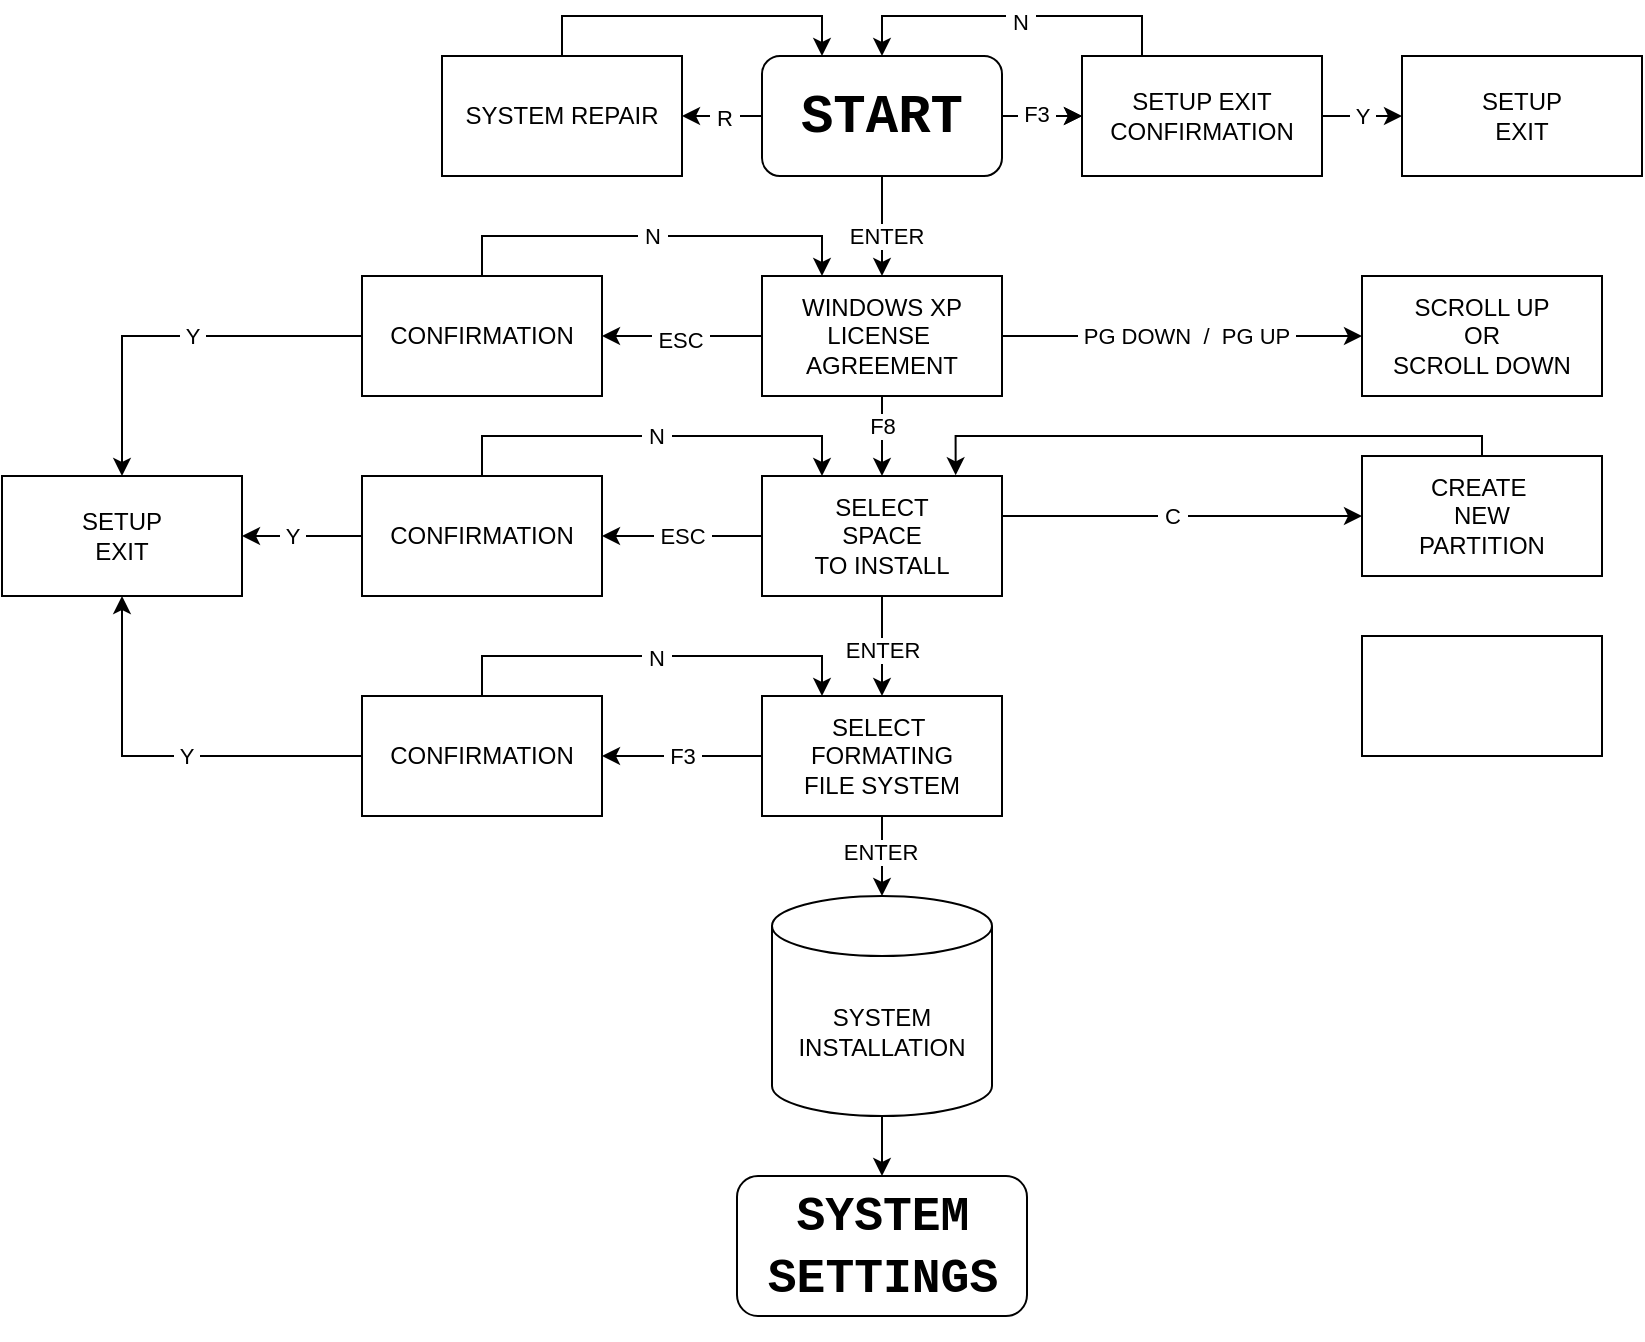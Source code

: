 <mxfile version="23.1.7" type="github">
  <diagram name="Page-1" id="JdkNF4K9cN7tJPSVeCAk">
    <mxGraphModel dx="2053" dy="629" grid="1" gridSize="10" guides="1" tooltips="1" connect="1" arrows="1" fold="1" page="1" pageScale="1" pageWidth="827" pageHeight="1169" math="0" shadow="0">
      <root>
        <mxCell id="0" />
        <mxCell id="1" parent="0" />
        <mxCell id="L1vMIyxiB3jzv3_uINoZ-43" value="" style="edgeStyle=orthogonalEdgeStyle;rounded=0;orthogonalLoop=1;jettySize=auto;html=1;" parent="1" source="L1vMIyxiB3jzv3_uINoZ-2" target="L1vMIyxiB3jzv3_uINoZ-42" edge="1">
          <mxGeometry relative="1" as="geometry" />
        </mxCell>
        <mxCell id="L1vMIyxiB3jzv3_uINoZ-46" value="ENTER" style="edgeLabel;html=1;align=center;verticalAlign=middle;resizable=0;points=[];" parent="L1vMIyxiB3jzv3_uINoZ-43" vertex="1" connectable="0">
          <mxGeometry x="0.193" y="2" relative="1" as="geometry">
            <mxPoint as="offset" />
          </mxGeometry>
        </mxCell>
        <mxCell id="L1vMIyxiB3jzv3_uINoZ-48" value="" style="edgeStyle=orthogonalEdgeStyle;rounded=0;orthogonalLoop=1;jettySize=auto;html=1;" parent="1" source="L1vMIyxiB3jzv3_uINoZ-2" target="L1vMIyxiB3jzv3_uINoZ-47" edge="1">
          <mxGeometry relative="1" as="geometry" />
        </mxCell>
        <mxCell id="L1vMIyxiB3jzv3_uINoZ-49" value="" style="edgeStyle=orthogonalEdgeStyle;rounded=0;orthogonalLoop=1;jettySize=auto;html=1;" parent="1" source="L1vMIyxiB3jzv3_uINoZ-2" target="L1vMIyxiB3jzv3_uINoZ-47" edge="1">
          <mxGeometry relative="1" as="geometry" />
        </mxCell>
        <mxCell id="L1vMIyxiB3jzv3_uINoZ-51" value="&amp;nbsp;F3&amp;nbsp;" style="edgeLabel;html=1;align=center;verticalAlign=middle;resizable=0;points=[];" parent="L1vMIyxiB3jzv3_uINoZ-49" vertex="1" connectable="0">
          <mxGeometry x="-0.065" y="1" relative="1" as="geometry">
            <mxPoint x="-2" as="offset" />
          </mxGeometry>
        </mxCell>
        <mxCell id="L1vMIyxiB3jzv3_uINoZ-58" style="edgeStyle=orthogonalEdgeStyle;rounded=0;orthogonalLoop=1;jettySize=auto;html=1;exitX=0;exitY=0.5;exitDx=0;exitDy=0;entryX=1;entryY=0.5;entryDx=0;entryDy=0;" parent="1" source="L1vMIyxiB3jzv3_uINoZ-2" target="L1vMIyxiB3jzv3_uINoZ-57" edge="1">
          <mxGeometry relative="1" as="geometry" />
        </mxCell>
        <mxCell id="L1vMIyxiB3jzv3_uINoZ-59" value="&amp;nbsp;R&amp;nbsp;" style="edgeLabel;html=1;align=center;verticalAlign=middle;resizable=0;points=[];" parent="L1vMIyxiB3jzv3_uINoZ-58" vertex="1" connectable="0">
          <mxGeometry x="-0.053" y="1" relative="1" as="geometry">
            <mxPoint as="offset" />
          </mxGeometry>
        </mxCell>
        <mxCell id="L1vMIyxiB3jzv3_uINoZ-2" value="&lt;h1 style=&quot;line-height: 140%;&quot;&gt;&lt;font style=&quot;font-size: 27px;&quot; face=&quot;Courier New&quot;&gt;START&lt;/font&gt;&lt;/h1&gt;" style="rounded=1;whiteSpace=wrap;html=1;" parent="1" vertex="1">
          <mxGeometry x="340" y="40" width="120" height="60" as="geometry" />
        </mxCell>
        <mxCell id="L1vMIyxiB3jzv3_uINoZ-62" style="edgeStyle=orthogonalEdgeStyle;rounded=0;orthogonalLoop=1;jettySize=auto;html=1;exitX=0.5;exitY=1;exitDx=0;exitDy=0;" parent="1" source="L1vMIyxiB3jzv3_uINoZ-42" target="L1vMIyxiB3jzv3_uINoZ-61" edge="1">
          <mxGeometry relative="1" as="geometry" />
        </mxCell>
        <mxCell id="L1vMIyxiB3jzv3_uINoZ-63" value="&amp;nbsp;F8&amp;nbsp;" style="edgeLabel;html=1;align=center;verticalAlign=middle;resizable=0;points=[];" parent="L1vMIyxiB3jzv3_uINoZ-62" vertex="1" connectable="0">
          <mxGeometry x="0.05" relative="1" as="geometry">
            <mxPoint y="-6" as="offset" />
          </mxGeometry>
        </mxCell>
        <mxCell id="L1vMIyxiB3jzv3_uINoZ-74" style="edgeStyle=orthogonalEdgeStyle;rounded=0;orthogonalLoop=1;jettySize=auto;html=1;exitX=0;exitY=0.5;exitDx=0;exitDy=0;entryX=1;entryY=0.5;entryDx=0;entryDy=0;" parent="1" source="L1vMIyxiB3jzv3_uINoZ-42" target="L1vMIyxiB3jzv3_uINoZ-73" edge="1">
          <mxGeometry relative="1" as="geometry" />
        </mxCell>
        <mxCell id="L1vMIyxiB3jzv3_uINoZ-75" value="&amp;nbsp;ESC&amp;nbsp;" style="edgeLabel;html=1;align=center;verticalAlign=middle;resizable=0;points=[];" parent="L1vMIyxiB3jzv3_uINoZ-74" vertex="1" connectable="0">
          <mxGeometry x="0.024" y="2" relative="1" as="geometry">
            <mxPoint as="offset" />
          </mxGeometry>
        </mxCell>
        <mxCell id="L1vMIyxiB3jzv3_uINoZ-83" style="edgeStyle=orthogonalEdgeStyle;rounded=0;orthogonalLoop=1;jettySize=auto;html=1;exitX=1;exitY=0.5;exitDx=0;exitDy=0;entryX=0;entryY=0.5;entryDx=0;entryDy=0;" parent="1" source="L1vMIyxiB3jzv3_uINoZ-42" target="L1vMIyxiB3jzv3_uINoZ-82" edge="1">
          <mxGeometry relative="1" as="geometry" />
        </mxCell>
        <mxCell id="L1vMIyxiB3jzv3_uINoZ-84" value="&amp;nbsp;PG DOWN&amp;nbsp; /&amp;nbsp; PG UP&amp;nbsp;" style="edgeLabel;html=1;align=center;verticalAlign=middle;resizable=0;points=[];" parent="L1vMIyxiB3jzv3_uINoZ-83" vertex="1" connectable="0">
          <mxGeometry x="0.015" y="-4" relative="1" as="geometry">
            <mxPoint y="-4" as="offset" />
          </mxGeometry>
        </mxCell>
        <mxCell id="L1vMIyxiB3jzv3_uINoZ-42" value="WINDOWS XP&lt;br&gt;LICENSE&amp;nbsp;&lt;br&gt;AGREEMENT" style="rounded=0;whiteSpace=wrap;html=1;" parent="1" vertex="1">
          <mxGeometry x="340" y="150" width="120" height="60" as="geometry" />
        </mxCell>
        <mxCell id="L1vMIyxiB3jzv3_uINoZ-52" style="edgeStyle=orthogonalEdgeStyle;rounded=0;orthogonalLoop=1;jettySize=auto;html=1;exitX=0.25;exitY=0;exitDx=0;exitDy=0;entryX=0.5;entryY=0;entryDx=0;entryDy=0;" parent="1" source="L1vMIyxiB3jzv3_uINoZ-47" target="L1vMIyxiB3jzv3_uINoZ-2" edge="1">
          <mxGeometry relative="1" as="geometry">
            <mxPoint x="530.471" y="10" as="targetPoint" />
          </mxGeometry>
        </mxCell>
        <mxCell id="L1vMIyxiB3jzv3_uINoZ-53" value="&amp;nbsp;N&amp;nbsp;" style="edgeLabel;html=1;align=center;verticalAlign=middle;resizable=0;points=[];" parent="L1vMIyxiB3jzv3_uINoZ-52" vertex="1" connectable="0">
          <mxGeometry x="-0.037" y="3" relative="1" as="geometry">
            <mxPoint x="1" as="offset" />
          </mxGeometry>
        </mxCell>
        <mxCell id="L1vMIyxiB3jzv3_uINoZ-56" value="&amp;nbsp;Y&amp;nbsp;" style="edgeStyle=orthogonalEdgeStyle;rounded=0;orthogonalLoop=1;jettySize=auto;html=1;exitX=1;exitY=0.5;exitDx=0;exitDy=0;entryX=0;entryY=0.5;entryDx=0;entryDy=0;" parent="1" source="L1vMIyxiB3jzv3_uINoZ-47" target="L1vMIyxiB3jzv3_uINoZ-55" edge="1">
          <mxGeometry relative="1" as="geometry" />
        </mxCell>
        <mxCell id="L1vMIyxiB3jzv3_uINoZ-47" value="SETUP EXIT&lt;br&gt;CONFIRMATION" style="rounded=0;whiteSpace=wrap;html=1;" parent="1" vertex="1">
          <mxGeometry x="500" y="40" width="120" height="60" as="geometry" />
        </mxCell>
        <mxCell id="L1vMIyxiB3jzv3_uINoZ-55" value="SETUP&lt;br&gt;EXIT" style="rounded=0;whiteSpace=wrap;html=1;" parent="1" vertex="1">
          <mxGeometry x="660" y="40" width="120" height="60" as="geometry" />
        </mxCell>
        <mxCell id="L1vMIyxiB3jzv3_uINoZ-60" style="edgeStyle=orthogonalEdgeStyle;rounded=0;orthogonalLoop=1;jettySize=auto;html=1;exitX=0.5;exitY=0;exitDx=0;exitDy=0;entryX=0.25;entryY=0;entryDx=0;entryDy=0;" parent="1" source="L1vMIyxiB3jzv3_uINoZ-57" target="L1vMIyxiB3jzv3_uINoZ-2" edge="1">
          <mxGeometry relative="1" as="geometry">
            <mxPoint x="239.882" y="10" as="targetPoint" />
          </mxGeometry>
        </mxCell>
        <mxCell id="L1vMIyxiB3jzv3_uINoZ-57" value="SYSTEM REPAIR" style="rounded=0;whiteSpace=wrap;html=1;" parent="1" vertex="1">
          <mxGeometry x="180" y="40" width="120" height="60" as="geometry" />
        </mxCell>
        <mxCell id="L1vMIyxiB3jzv3_uINoZ-66" style="edgeStyle=orthogonalEdgeStyle;rounded=0;orthogonalLoop=1;jettySize=auto;html=1;exitX=0.5;exitY=1;exitDx=0;exitDy=0;entryX=0.5;entryY=0;entryDx=0;entryDy=0;" parent="1" source="L1vMIyxiB3jzv3_uINoZ-61" target="L1vMIyxiB3jzv3_uINoZ-65" edge="1">
          <mxGeometry relative="1" as="geometry" />
        </mxCell>
        <mxCell id="L1vMIyxiB3jzv3_uINoZ-67" value="&amp;nbsp;ENTER&amp;nbsp;" style="edgeLabel;html=1;align=center;verticalAlign=middle;resizable=0;points=[];" parent="L1vMIyxiB3jzv3_uINoZ-66" vertex="1" connectable="0">
          <mxGeometry x="-0.274" relative="1" as="geometry">
            <mxPoint y="9" as="offset" />
          </mxGeometry>
        </mxCell>
        <mxCell id="L1vMIyxiB3jzv3_uINoZ-97" style="edgeStyle=orthogonalEdgeStyle;rounded=0;orthogonalLoop=1;jettySize=auto;html=1;exitX=0;exitY=0.5;exitDx=0;exitDy=0;entryX=1;entryY=0.5;entryDx=0;entryDy=0;" parent="1" source="L1vMIyxiB3jzv3_uINoZ-61" target="L1vMIyxiB3jzv3_uINoZ-95" edge="1">
          <mxGeometry relative="1" as="geometry" />
        </mxCell>
        <mxCell id="L1vMIyxiB3jzv3_uINoZ-98" value="&amp;nbsp;ESC&amp;nbsp;" style="edgeLabel;html=1;align=center;verticalAlign=middle;resizable=0;points=[];" parent="L1vMIyxiB3jzv3_uINoZ-97" vertex="1" connectable="0">
          <mxGeometry x="0.026" y="-1" relative="1" as="geometry">
            <mxPoint x="1" y="1" as="offset" />
          </mxGeometry>
        </mxCell>
        <mxCell id="L1vMIyxiB3jzv3_uINoZ-101" style="edgeStyle=orthogonalEdgeStyle;rounded=0;orthogonalLoop=1;jettySize=auto;html=1;exitX=1;exitY=0.25;exitDx=0;exitDy=0;" parent="1" source="L1vMIyxiB3jzv3_uINoZ-61" target="L1vMIyxiB3jzv3_uINoZ-102" edge="1">
          <mxGeometry relative="1" as="geometry">
            <mxPoint x="590" y="264.793" as="targetPoint" />
            <Array as="points">
              <mxPoint x="460" y="270" />
            </Array>
          </mxGeometry>
        </mxCell>
        <mxCell id="L1vMIyxiB3jzv3_uINoZ-103" value="&amp;nbsp;C&amp;nbsp;" style="edgeLabel;html=1;align=center;verticalAlign=middle;resizable=0;points=[];" parent="L1vMIyxiB3jzv3_uINoZ-101" vertex="1" connectable="0">
          <mxGeometry x="-0.035" y="-2" relative="1" as="geometry">
            <mxPoint y="-2" as="offset" />
          </mxGeometry>
        </mxCell>
        <mxCell id="L1vMIyxiB3jzv3_uINoZ-61" value="SELECT&lt;br&gt;SPACE&lt;br&gt;TO INSTALL" style="rounded=0;whiteSpace=wrap;html=1;" parent="1" vertex="1">
          <mxGeometry x="340" y="250" width="120" height="60" as="geometry" />
        </mxCell>
        <mxCell id="L1vMIyxiB3jzv3_uINoZ-112" style="edgeStyle=orthogonalEdgeStyle;rounded=0;orthogonalLoop=1;jettySize=auto;html=1;exitX=0;exitY=0.5;exitDx=0;exitDy=0;entryX=1;entryY=0.5;entryDx=0;entryDy=0;" parent="1" source="L1vMIyxiB3jzv3_uINoZ-65" target="L1vMIyxiB3jzv3_uINoZ-110" edge="1">
          <mxGeometry relative="1" as="geometry" />
        </mxCell>
        <mxCell id="L1vMIyxiB3jzv3_uINoZ-65" value="SELECT&amp;nbsp;&lt;br&gt;FORMATING&lt;br&gt;FILE SYSTEM" style="rounded=0;whiteSpace=wrap;html=1;" parent="1" vertex="1">
          <mxGeometry x="340" y="360" width="120" height="60" as="geometry" />
        </mxCell>
        <mxCell id="L1vMIyxiB3jzv3_uINoZ-72" style="edgeStyle=orthogonalEdgeStyle;rounded=0;orthogonalLoop=1;jettySize=auto;html=1;exitX=0.5;exitY=1;exitDx=0;exitDy=0;exitPerimeter=0;entryX=0.5;entryY=0;entryDx=0;entryDy=0;" parent="1" source="L1vMIyxiB3jzv3_uINoZ-68" target="L1vMIyxiB3jzv3_uINoZ-71" edge="1">
          <mxGeometry relative="1" as="geometry" />
        </mxCell>
        <mxCell id="L1vMIyxiB3jzv3_uINoZ-68" value="SYSTEM&lt;br&gt;INSTALLATION" style="shape=cylinder3;whiteSpace=wrap;html=1;boundedLbl=1;backgroundOutline=1;size=15;" parent="1" vertex="1">
          <mxGeometry x="345" y="460" width="110" height="110" as="geometry" />
        </mxCell>
        <mxCell id="L1vMIyxiB3jzv3_uINoZ-69" style="edgeStyle=orthogonalEdgeStyle;rounded=0;orthogonalLoop=1;jettySize=auto;html=1;exitX=0.5;exitY=1;exitDx=0;exitDy=0;entryX=0.5;entryY=0;entryDx=0;entryDy=0;entryPerimeter=0;" parent="1" source="L1vMIyxiB3jzv3_uINoZ-65" target="L1vMIyxiB3jzv3_uINoZ-68" edge="1">
          <mxGeometry relative="1" as="geometry" />
        </mxCell>
        <mxCell id="L1vMIyxiB3jzv3_uINoZ-70" value="ENTER" style="edgeLabel;html=1;align=center;verticalAlign=middle;resizable=0;points=[];" parent="L1vMIyxiB3jzv3_uINoZ-69" vertex="1" connectable="0">
          <mxGeometry x="-0.128" y="-1" relative="1" as="geometry">
            <mxPoint as="offset" />
          </mxGeometry>
        </mxCell>
        <mxCell id="L1vMIyxiB3jzv3_uINoZ-71" value="&lt;h1&gt;&lt;font face=&quot;Courier New&quot;&gt;SYSTEM&lt;br&gt;SETTINGS&lt;/font&gt;&lt;/h1&gt;" style="rounded=1;whiteSpace=wrap;html=1;" parent="1" vertex="1">
          <mxGeometry x="327.5" y="600" width="145" height="70" as="geometry" />
        </mxCell>
        <mxCell id="L1vMIyxiB3jzv3_uINoZ-76" style="edgeStyle=orthogonalEdgeStyle;rounded=0;orthogonalLoop=1;jettySize=auto;html=1;exitX=0.5;exitY=0;exitDx=0;exitDy=0;entryX=0.25;entryY=0;entryDx=0;entryDy=0;" parent="1" source="L1vMIyxiB3jzv3_uINoZ-73" target="L1vMIyxiB3jzv3_uINoZ-42" edge="1">
          <mxGeometry relative="1" as="geometry" />
        </mxCell>
        <mxCell id="L1vMIyxiB3jzv3_uINoZ-78" value="&amp;nbsp;N&amp;nbsp;" style="edgeLabel;html=1;align=center;verticalAlign=middle;resizable=0;points=[];" parent="L1vMIyxiB3jzv3_uINoZ-76" vertex="1" connectable="0">
          <mxGeometry x="-0.004" relative="1" as="geometry">
            <mxPoint as="offset" />
          </mxGeometry>
        </mxCell>
        <mxCell id="L1vMIyxiB3jzv3_uINoZ-80" style="edgeStyle=orthogonalEdgeStyle;rounded=0;orthogonalLoop=1;jettySize=auto;html=1;exitX=0;exitY=0.5;exitDx=0;exitDy=0;entryX=0.5;entryY=0;entryDx=0;entryDy=0;" parent="1" source="L1vMIyxiB3jzv3_uINoZ-73" target="L1vMIyxiB3jzv3_uINoZ-96" edge="1">
          <mxGeometry relative="1" as="geometry">
            <mxPoint x="80" y="180" as="targetPoint" />
          </mxGeometry>
        </mxCell>
        <mxCell id="L1vMIyxiB3jzv3_uINoZ-81" value="&amp;nbsp;Y&amp;nbsp;" style="edgeLabel;html=1;align=center;verticalAlign=middle;resizable=0;points=[];" parent="L1vMIyxiB3jzv3_uINoZ-80" vertex="1" connectable="0">
          <mxGeometry x="-0.243" y="-2" relative="1" as="geometry">
            <mxPoint x="-13" y="2" as="offset" />
          </mxGeometry>
        </mxCell>
        <mxCell id="L1vMIyxiB3jzv3_uINoZ-73" value="CONFIRMATION" style="rounded=0;whiteSpace=wrap;html=1;" parent="1" vertex="1">
          <mxGeometry x="140" y="150" width="120" height="60" as="geometry" />
        </mxCell>
        <mxCell id="L1vMIyxiB3jzv3_uINoZ-82" value="SCROLL UP&lt;br&gt;OR&lt;br&gt;SCROLL DOWN" style="rounded=0;whiteSpace=wrap;html=1;" parent="1" vertex="1">
          <mxGeometry x="640" y="150" width="120" height="60" as="geometry" />
        </mxCell>
        <mxCell id="L1vMIyxiB3jzv3_uINoZ-93" style="edgeStyle=orthogonalEdgeStyle;rounded=0;orthogonalLoop=1;jettySize=auto;html=1;exitX=0;exitY=0.5;exitDx=0;exitDy=0;entryX=1;entryY=0.5;entryDx=0;entryDy=0;" parent="1" source="L1vMIyxiB3jzv3_uINoZ-95" target="L1vMIyxiB3jzv3_uINoZ-96" edge="1">
          <mxGeometry relative="1" as="geometry" />
        </mxCell>
        <mxCell id="L1vMIyxiB3jzv3_uINoZ-94" value="&amp;nbsp;Y&amp;nbsp;" style="edgeLabel;html=1;align=center;verticalAlign=middle;resizable=0;points=[];" parent="L1vMIyxiB3jzv3_uINoZ-93" vertex="1" connectable="0">
          <mxGeometry x="-0.243" y="-2" relative="1" as="geometry">
            <mxPoint x="-13" y="2" as="offset" />
          </mxGeometry>
        </mxCell>
        <mxCell id="L1vMIyxiB3jzv3_uINoZ-99" style="edgeStyle=orthogonalEdgeStyle;rounded=0;orthogonalLoop=1;jettySize=auto;html=1;exitX=0.5;exitY=0;exitDx=0;exitDy=0;entryX=0.25;entryY=0;entryDx=0;entryDy=0;" parent="1" source="L1vMIyxiB3jzv3_uINoZ-95" target="L1vMIyxiB3jzv3_uINoZ-61" edge="1">
          <mxGeometry relative="1" as="geometry" />
        </mxCell>
        <mxCell id="L1vMIyxiB3jzv3_uINoZ-100" value="&amp;nbsp;N&amp;nbsp;" style="edgeLabel;html=1;align=center;verticalAlign=middle;resizable=0;points=[];" parent="L1vMIyxiB3jzv3_uINoZ-99" vertex="1" connectable="0">
          <mxGeometry x="0.015" y="-4" relative="1" as="geometry">
            <mxPoint y="-4" as="offset" />
          </mxGeometry>
        </mxCell>
        <mxCell id="L1vMIyxiB3jzv3_uINoZ-95" value="CONFIRMATION" style="rounded=0;whiteSpace=wrap;html=1;" parent="1" vertex="1">
          <mxGeometry x="140" y="250" width="120" height="60" as="geometry" />
        </mxCell>
        <mxCell id="L1vMIyxiB3jzv3_uINoZ-96" value="SETUP&lt;br&gt;EXIT" style="rounded=0;whiteSpace=wrap;html=1;" parent="1" vertex="1">
          <mxGeometry x="-40" y="250" width="120" height="60" as="geometry" />
        </mxCell>
        <mxCell id="L1vMIyxiB3jzv3_uINoZ-102" value="CREATE&amp;nbsp;&lt;br&gt;NEW&lt;br&gt;PARTITION" style="rounded=0;whiteSpace=wrap;html=1;" parent="1" vertex="1">
          <mxGeometry x="640" y="240.003" width="120" height="60" as="geometry" />
        </mxCell>
        <mxCell id="L1vMIyxiB3jzv3_uINoZ-104" style="edgeStyle=orthogonalEdgeStyle;rounded=0;orthogonalLoop=1;jettySize=auto;html=1;exitX=0.5;exitY=0;exitDx=0;exitDy=0;entryX=0.807;entryY=-0.006;entryDx=0;entryDy=0;entryPerimeter=0;" parent="1" source="L1vMIyxiB3jzv3_uINoZ-102" target="L1vMIyxiB3jzv3_uINoZ-61" edge="1">
          <mxGeometry relative="1" as="geometry">
            <Array as="points">
              <mxPoint x="700" y="230" />
              <mxPoint x="437" y="230" />
            </Array>
          </mxGeometry>
        </mxCell>
        <mxCell id="L1vMIyxiB3jzv3_uINoZ-105" value="" style="rounded=0;whiteSpace=wrap;html=1;" parent="1" vertex="1">
          <mxGeometry x="640" y="330" width="120" height="60" as="geometry" />
        </mxCell>
        <mxCell id="L1vMIyxiB3jzv3_uINoZ-106" value="&amp;nbsp;F3&amp;nbsp;" style="edgeLabel;html=1;align=center;verticalAlign=middle;resizable=0;points=[];" parent="1" vertex="1" connectable="0">
          <mxGeometry x="300" y="390" as="geometry" />
        </mxCell>
        <mxCell id="L1vMIyxiB3jzv3_uINoZ-107" style="edgeStyle=orthogonalEdgeStyle;rounded=0;orthogonalLoop=1;jettySize=auto;html=1;exitX=0;exitY=0.5;exitDx=0;exitDy=0;entryX=0.5;entryY=1;entryDx=0;entryDy=0;" parent="1" source="L1vMIyxiB3jzv3_uINoZ-110" target="L1vMIyxiB3jzv3_uINoZ-96" edge="1">
          <mxGeometry relative="1" as="geometry">
            <mxPoint x="80" y="390" as="targetPoint" />
          </mxGeometry>
        </mxCell>
        <mxCell id="L1vMIyxiB3jzv3_uINoZ-108" value="&amp;nbsp;Y&amp;nbsp;" style="edgeLabel;html=1;align=center;verticalAlign=middle;resizable=0;points=[];" parent="L1vMIyxiB3jzv3_uINoZ-107" vertex="1" connectable="0">
          <mxGeometry x="-0.243" y="-2" relative="1" as="geometry">
            <mxPoint x="-13" y="2" as="offset" />
          </mxGeometry>
        </mxCell>
        <mxCell id="L1vMIyxiB3jzv3_uINoZ-113" style="edgeStyle=orthogonalEdgeStyle;rounded=0;orthogonalLoop=1;jettySize=auto;html=1;exitX=0.5;exitY=0;exitDx=0;exitDy=0;entryX=0.25;entryY=0;entryDx=0;entryDy=0;" parent="1" source="L1vMIyxiB3jzv3_uINoZ-110" target="L1vMIyxiB3jzv3_uINoZ-65" edge="1">
          <mxGeometry relative="1" as="geometry" />
        </mxCell>
        <mxCell id="L1vMIyxiB3jzv3_uINoZ-114" value="&amp;nbsp;N&amp;nbsp;" style="edgeLabel;html=1;align=center;verticalAlign=middle;resizable=0;points=[];" parent="L1vMIyxiB3jzv3_uINoZ-113" vertex="1" connectable="0">
          <mxGeometry x="0.018" y="-1" relative="1" as="geometry">
            <mxPoint as="offset" />
          </mxGeometry>
        </mxCell>
        <mxCell id="L1vMIyxiB3jzv3_uINoZ-110" value="CONFIRMATION" style="rounded=0;whiteSpace=wrap;html=1;" parent="1" vertex="1">
          <mxGeometry x="140" y="360" width="120" height="60" as="geometry" />
        </mxCell>
      </root>
    </mxGraphModel>
  </diagram>
</mxfile>
